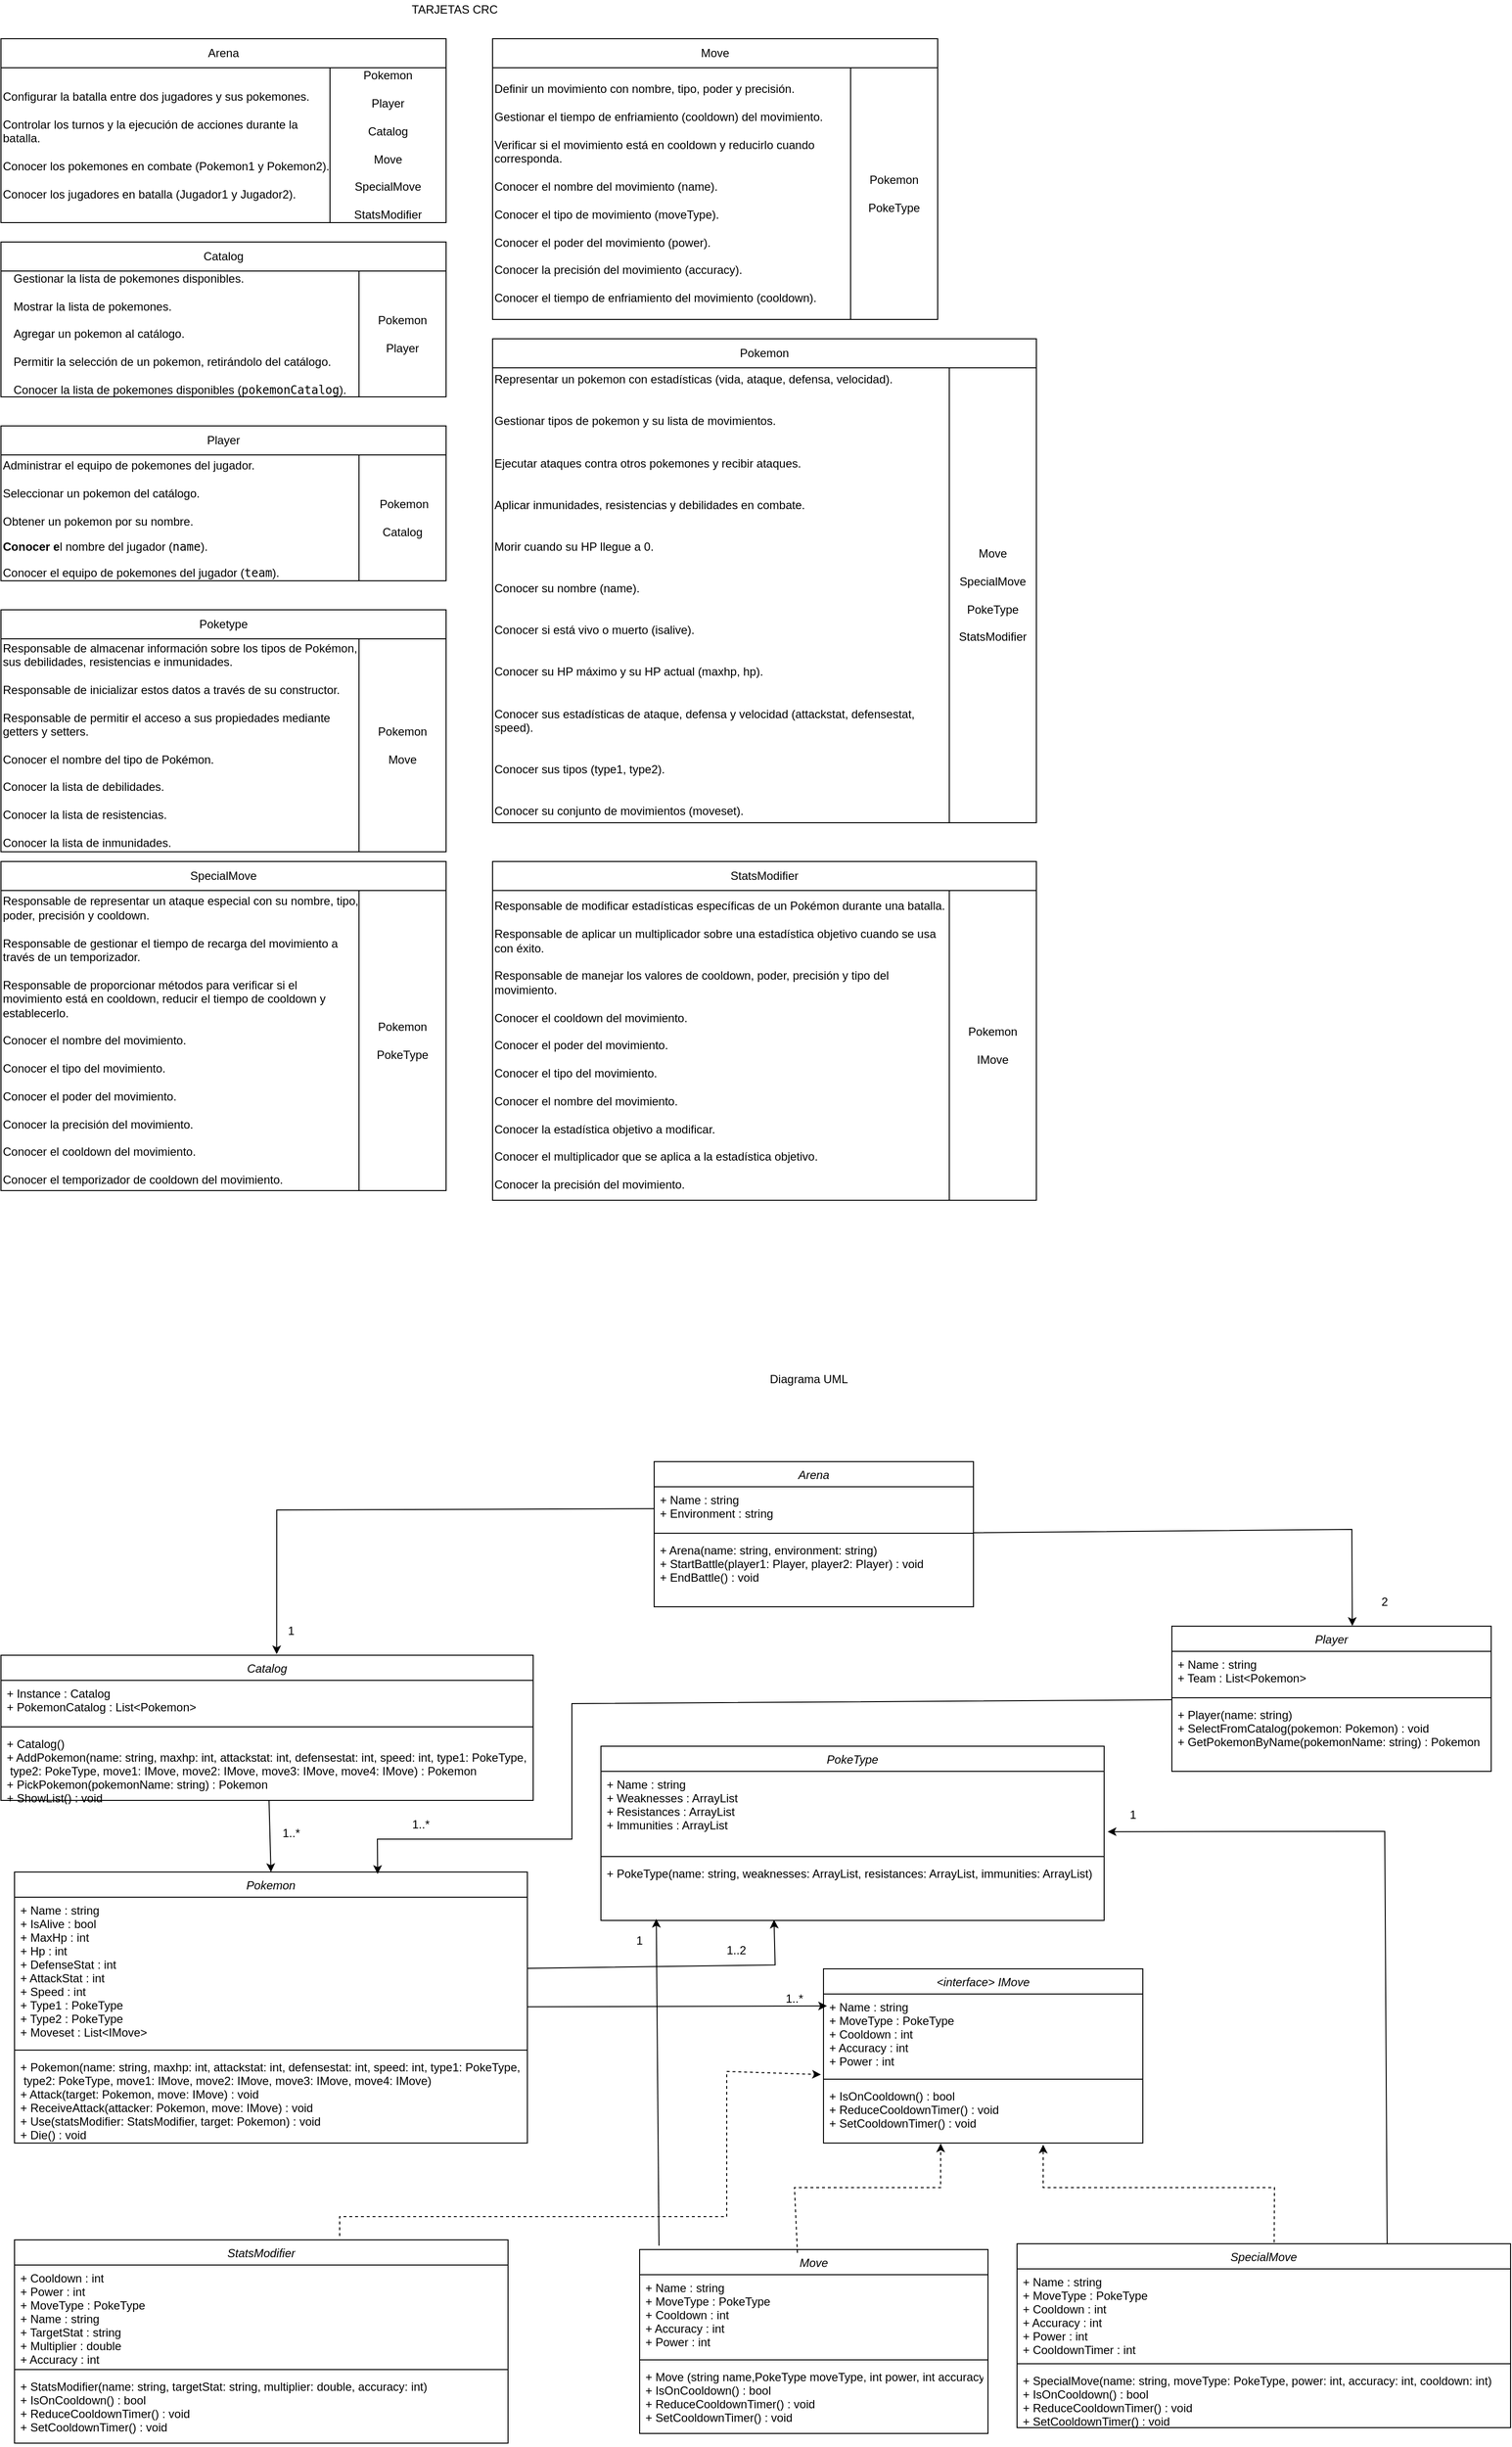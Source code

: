 <mxfile version="24.7.17">
  <diagram id="C5RBs43oDa-KdzZeNtuy" name="Page-1">
    <mxGraphModel dx="2493" dy="1091" grid="1" gridSize="10" guides="1" tooltips="1" connect="1" arrows="1" fold="1" page="1" pageScale="1" pageWidth="827" pageHeight="1169" math="0" shadow="0">
      <root>
        <mxCell id="WIyWlLk6GJQsqaUBKTNV-0" />
        <mxCell id="WIyWlLk6GJQsqaUBKTNV-1" parent="WIyWlLk6GJQsqaUBKTNV-0" />
        <mxCell id="eCKMmIQ80rGUh_lMlUPy-102" value="" style="edgeStyle=none;rounded=0;orthogonalLoop=1;jettySize=auto;html=1;fontFamily=Helvetica;fontSize=12;fontColor=default;entryX=0.5;entryY=0;entryDx=0;entryDy=0;" edge="1" parent="WIyWlLk6GJQsqaUBKTNV-1" source="zkfFHV4jXpPFQw0GAbJ--0" target="eCKMmIQ80rGUh_lMlUPy-67">
          <mxGeometry relative="1" as="geometry" />
        </mxCell>
        <mxCell id="zkfFHV4jXpPFQw0GAbJ--0" value="Catalog" style="swimlane;fontStyle=2;align=center;verticalAlign=top;childLayout=stackLayout;horizontal=1;startSize=26;horizontalStack=0;resizeParent=1;resizeLast=0;collapsible=1;marginBottom=0;rounded=0;shadow=0;strokeWidth=1;" parent="WIyWlLk6GJQsqaUBKTNV-1" vertex="1">
          <mxGeometry x="10" y="1730" width="550" height="150" as="geometry">
            <mxRectangle x="230" y="140" width="160" height="26" as="alternateBounds" />
          </mxGeometry>
        </mxCell>
        <mxCell id="zkfFHV4jXpPFQw0GAbJ--1" value="+ Instance : Catalog&#xa;+ PokemonCatalog : List&lt;Pokemon&gt;" style="text;align=left;verticalAlign=top;spacingLeft=4;spacingRight=4;overflow=hidden;rotatable=0;points=[[0,0.5],[1,0.5]];portConstraint=eastwest;" parent="zkfFHV4jXpPFQw0GAbJ--0" vertex="1">
          <mxGeometry y="26" width="550" height="44" as="geometry" />
        </mxCell>
        <mxCell id="zkfFHV4jXpPFQw0GAbJ--4" value="" style="line;html=1;strokeWidth=1;align=left;verticalAlign=middle;spacingTop=-1;spacingLeft=3;spacingRight=3;rotatable=0;labelPosition=right;points=[];portConstraint=eastwest;" parent="zkfFHV4jXpPFQw0GAbJ--0" vertex="1">
          <mxGeometry y="70" width="550" height="8" as="geometry" />
        </mxCell>
        <mxCell id="zkfFHV4jXpPFQw0GAbJ--5" value="+ Catalog()&#xa;+ AddPokemon(name: string, maxhp: int, attackstat: int, defensestat: int, speed: int, type1: PokeType,&#xa; type2: PokeType, move1: IMove, move2: IMove, move3: IMove, move4: IMove) : Pokemon&#xa;+ PickPokemon(pokemonName: string) : Pokemon&#xa;+ ShowList() : void" style="text;align=left;verticalAlign=top;spacingLeft=4;spacingRight=4;overflow=hidden;rotatable=0;points=[[0,0.5],[1,0.5]];portConstraint=eastwest;" parent="zkfFHV4jXpPFQw0GAbJ--0" vertex="1">
          <mxGeometry y="78" width="550" height="72" as="geometry" />
        </mxCell>
        <mxCell id="eCKMmIQ80rGUh_lMlUPy-0" value="TARJETAS CRC" style="text;strokeColor=none;align=center;fillColor=none;html=1;verticalAlign=middle;whiteSpace=wrap;rounded=0;" vertex="1" parent="WIyWlLk6GJQsqaUBKTNV-1">
          <mxGeometry x="414" y="20" width="130" height="20" as="geometry" />
        </mxCell>
        <mxCell id="eCKMmIQ80rGUh_lMlUPy-37" value="&lt;span style=&quot;&quot;&gt;Configurar la batalla entre dos jugadores y sus pokemones.&lt;/span&gt;&lt;div style=&quot;&quot;&gt;&lt;br&gt;&lt;/div&gt;&lt;div style=&quot;&quot;&gt;Controlar los turnos y la ejecución de acciones durante la batalla.&lt;/div&gt;&lt;div style=&quot;&quot;&gt;&lt;span style=&quot;background-color: initial;&quot;&gt;&lt;br&gt;&lt;/span&gt;&lt;/div&gt;&lt;div style=&quot;&quot;&gt;&lt;span style=&quot;background-color: initial;&quot;&gt;Conocer los pokemones en combate (Pokemon1 y Pokemon2).&lt;/span&gt;&lt;br&gt;&lt;/div&gt;&lt;div style=&quot;&quot;&gt;&lt;span style=&quot;background-color: initial;&quot;&gt;&lt;br&gt;&lt;/span&gt;&lt;/div&gt;&lt;div style=&quot;&quot;&gt;&lt;div&gt;Conocer los jugadores en batalla (Jugador1 y Jugador2).&lt;/div&gt;&lt;/div&gt;" style="rounded=0;whiteSpace=wrap;html=1;align=left;" vertex="1" parent="WIyWlLk6GJQsqaUBKTNV-1">
          <mxGeometry x="10" y="90" width="340" height="160" as="geometry" />
        </mxCell>
        <mxCell id="eCKMmIQ80rGUh_lMlUPy-38" value="Pokemon&lt;div&gt;&lt;br&gt;&lt;/div&gt;&lt;div&gt;Player&lt;br&gt;&lt;/div&gt;&lt;div&gt;&lt;br&gt;&lt;/div&gt;&lt;div&gt;Catalog&lt;br&gt;&lt;/div&gt;&lt;div&gt;&lt;br&gt;&lt;/div&gt;&lt;div&gt;Move&lt;/div&gt;&lt;div&gt;&lt;br&gt;&lt;/div&gt;&lt;div&gt;SpecialMove&lt;/div&gt;&lt;div&gt;&lt;br&gt;&lt;/div&gt;&lt;div&gt;StatsModifier&lt;/div&gt;" style="rounded=0;whiteSpace=wrap;html=1;" vertex="1" parent="WIyWlLk6GJQsqaUBKTNV-1">
          <mxGeometry x="350" y="90" width="120" height="160" as="geometry" />
        </mxCell>
        <mxCell id="eCKMmIQ80rGUh_lMlUPy-39" value="Arena" style="rounded=0;whiteSpace=wrap;html=1;" vertex="1" parent="WIyWlLk6GJQsqaUBKTNV-1">
          <mxGeometry x="10" y="60" width="460" height="30" as="geometry" />
        </mxCell>
        <mxCell id="eCKMmIQ80rGUh_lMlUPy-40" value="&lt;div style=&quot;text-align: left;&quot;&gt;Gestionar la lista de pokemones disponibles.&lt;/div&gt;&lt;div style=&quot;text-align: left;&quot;&gt;&lt;br&gt;&lt;/div&gt;&lt;div style=&quot;text-align: left;&quot;&gt;Mostrar la lista de pokemones.&lt;/div&gt;&lt;div style=&quot;text-align: left;&quot;&gt;&lt;br&gt;&lt;/div&gt;&lt;div style=&quot;text-align: left;&quot;&gt;Agregar un pokemon al catálogo.&lt;/div&gt;&lt;div style=&quot;text-align: left;&quot;&gt;&lt;br&gt;&lt;/div&gt;&lt;div style=&quot;text-align: left;&quot;&gt;Permitir la selección de un pokemon, retirándolo del catálogo.&lt;/div&gt;&lt;div style=&quot;text-align: left;&quot;&gt;&lt;br&gt;&lt;/div&gt;&lt;div style=&quot;text-align: left;&quot;&gt;Conocer la lista de pokemones disponibles (&lt;code&gt;pokemonCatalog&lt;/code&gt;).&lt;br&gt;&lt;/div&gt;" style="rounded=0;whiteSpace=wrap;html=1;" vertex="1" parent="WIyWlLk6GJQsqaUBKTNV-1">
          <mxGeometry x="10" y="300" width="370" height="130" as="geometry" />
        </mxCell>
        <mxCell id="eCKMmIQ80rGUh_lMlUPy-41" value="&lt;div&gt;Pokemon&lt;/div&gt;&lt;div&gt;&lt;br&gt;&lt;/div&gt;&lt;div&gt;Player&lt;/div&gt;" style="rounded=0;whiteSpace=wrap;html=1;" vertex="1" parent="WIyWlLk6GJQsqaUBKTNV-1">
          <mxGeometry x="380" y="300" width="90" height="130" as="geometry" />
        </mxCell>
        <mxCell id="eCKMmIQ80rGUh_lMlUPy-42" value="Catalog" style="rounded=0;whiteSpace=wrap;html=1;" vertex="1" parent="WIyWlLk6GJQsqaUBKTNV-1">
          <mxGeometry x="10" y="270" width="460" height="30" as="geometry" />
        </mxCell>
        <mxCell id="eCKMmIQ80rGUh_lMlUPy-43" value="&lt;div&gt;&lt;div&gt;Definir un movimiento con nombre, tipo, poder y precisión.&lt;/div&gt;&lt;div&gt;&lt;br&gt;&lt;/div&gt;&lt;div&gt;Gestionar el tiempo de enfriamiento (cooldown) del movimiento.&lt;/div&gt;&lt;div&gt;&lt;br&gt;&lt;/div&gt;&lt;div&gt;Verificar si el movimiento está en cooldown y reducirlo cuando corresponda.&lt;/div&gt;&lt;/div&gt;&lt;div&gt;&lt;br&gt;&lt;/div&gt;&lt;div&gt;&lt;div&gt;Conocer el nombre del movimiento (name).&lt;/div&gt;&lt;div&gt;&lt;br&gt;&lt;/div&gt;&lt;div&gt;&lt;span style=&quot;background-color: initial;&quot;&gt;Conocer e&lt;/span&gt;l tipo de movimiento (moveType).&lt;/div&gt;&lt;div&gt;&lt;br&gt;&lt;/div&gt;&lt;div&gt;&lt;span style=&quot;background-color: initial;&quot;&gt;Conocer e&lt;/span&gt;l poder del movimiento (power).&lt;/div&gt;&lt;div&gt;&lt;br&gt;&lt;/div&gt;&lt;div&gt;&lt;span style=&quot;background-color: initial;&quot;&gt;Conocer l&lt;/span&gt;a precisión del movimiento (accuracy).&lt;/div&gt;&lt;div&gt;&lt;br&gt;&lt;/div&gt;&lt;div&gt;&lt;span style=&quot;background-color: initial;&quot;&gt;Conocer e&lt;/span&gt;l tiempo de enfriamiento del movimiento (cooldown).&lt;/div&gt;&lt;/div&gt;" style="rounded=0;whiteSpace=wrap;html=1;align=left;" vertex="1" parent="WIyWlLk6GJQsqaUBKTNV-1">
          <mxGeometry x="518" y="90" width="370" height="260" as="geometry" />
        </mxCell>
        <mxCell id="eCKMmIQ80rGUh_lMlUPy-44" value="&lt;div&gt;&lt;div&gt;Pokemon&lt;/div&gt;&lt;div&gt;&lt;br&gt;&lt;/div&gt;&lt;div&gt;PokeType&lt;/div&gt;&lt;/div&gt;" style="rounded=0;whiteSpace=wrap;html=1;" vertex="1" parent="WIyWlLk6GJQsqaUBKTNV-1">
          <mxGeometry x="888" y="90" width="90" height="260" as="geometry" />
        </mxCell>
        <mxCell id="eCKMmIQ80rGUh_lMlUPy-45" value="Move" style="rounded=0;whiteSpace=wrap;html=1;" vertex="1" parent="WIyWlLk6GJQsqaUBKTNV-1">
          <mxGeometry x="518" y="60" width="460" height="30" as="geometry" />
        </mxCell>
        <mxCell id="eCKMmIQ80rGUh_lMlUPy-46" value="&lt;div style=&quot;&quot;&gt;&lt;div&gt;&lt;span style=&quot;background-color: initial;&quot;&gt;&lt;br&gt;&lt;/span&gt;&lt;/div&gt;&lt;div&gt;&lt;span style=&quot;background-color: initial;&quot;&gt;Administrar el equipo de pokemones del jugador.&lt;/span&gt;&lt;/div&gt;&lt;div&gt;&lt;span style=&quot;background-color: initial;&quot;&gt;&lt;br&gt;&lt;/span&gt;&lt;/div&gt;&lt;div&gt;&lt;span style=&quot;background-color: initial;&quot;&gt;Seleccionar un pokemon del catálogo.&lt;/span&gt;&lt;/div&gt;&lt;div&gt;&lt;span style=&quot;background-color: initial;&quot;&gt;&lt;br&gt;&lt;/span&gt;&lt;/div&gt;&lt;div&gt;&lt;span style=&quot;background-color: initial;&quot;&gt;Obtener un pokemon por su nombre.&lt;/span&gt;&lt;/div&gt;&lt;p&gt;&lt;span style=&quot;background-color: initial;&quot;&gt;&lt;b&gt;Conocer e&lt;/b&gt;l nombre del jugador (&lt;/span&gt;&lt;code style=&quot;background-color: initial;&quot;&gt;name&lt;/code&gt;&lt;span style=&quot;background-color: initial;&quot;&gt;).&lt;/span&gt;&lt;/p&gt;&lt;p&gt;&lt;span style=&quot;background-color: initial;&quot;&gt;Conocer el equipo de pokemones del jugador (&lt;/span&gt;&lt;code style=&quot;background-color: initial;&quot;&gt;team&lt;/code&gt;&lt;span style=&quot;background-color: initial;&quot;&gt;).&lt;/span&gt;&lt;/p&gt;&lt;/div&gt;" style="rounded=0;whiteSpace=wrap;html=1;align=left;" vertex="1" parent="WIyWlLk6GJQsqaUBKTNV-1">
          <mxGeometry x="10" y="490" width="370" height="130" as="geometry" />
        </mxCell>
        <mxCell id="eCKMmIQ80rGUh_lMlUPy-47" value="&lt;div&gt;&amp;nbsp;Pokemon&lt;/div&gt;&lt;div&gt;&lt;br&gt;&lt;/div&gt;&lt;div&gt;Catalog&lt;/div&gt;" style="rounded=0;whiteSpace=wrap;html=1;" vertex="1" parent="WIyWlLk6GJQsqaUBKTNV-1">
          <mxGeometry x="380" y="490" width="90" height="130" as="geometry" />
        </mxCell>
        <mxCell id="eCKMmIQ80rGUh_lMlUPy-48" value="Player" style="rounded=0;whiteSpace=wrap;html=1;" vertex="1" parent="WIyWlLk6GJQsqaUBKTNV-1">
          <mxGeometry x="10" y="460" width="460" height="30" as="geometry" />
        </mxCell>
        <mxCell id="eCKMmIQ80rGUh_lMlUPy-49" value="Representar un pokemon con estadísticas (vida, ataque, defensa, velocidad).&#xa;&#xa;&#xa;Gestionar tipos de pokemon y su lista de movimientos.&#xa;&#xa;&#xa;Ejecutar ataques contra otros pokemones y recibir ataques.&#xa;&#xa;&#xa;Aplicar inmunidades, resistencias y debilidades en combate.&#xa;&#xa;&#xa;Morir cuando su HP llegue a 0.&#xa;&#xa;&#xa;Conocer su nombre (name).&#xa;&#xa;&#xa;Conocer si está vivo o muerto (isalive).&#xa;&#xa;&#xa;Conocer su HP máximo y su HP actual (maxhp, hp).&#xa;&#xa;&#xa;Conocer sus estadísticas de ataque, defensa y velocidad (attackstat, defensestat, speed).&#xa;&#xa;&#xa;Conocer sus tipos (type1, type2).&#xa;&#xa;&#xa;Conocer su conjunto de movimientos (moveset)." style="rounded=0;whiteSpace=wrap;html=1;align=left;" vertex="1" parent="WIyWlLk6GJQsqaUBKTNV-1">
          <mxGeometry x="518" y="400" width="472" height="470" as="geometry" />
        </mxCell>
        <mxCell id="eCKMmIQ80rGUh_lMlUPy-50" value="&lt;div&gt;Move&lt;/div&gt;&lt;div&gt;&lt;br&gt;&lt;/div&gt;&lt;div&gt;SpecialMove&lt;/div&gt;&lt;div&gt;&lt;br&gt;&lt;/div&gt;&lt;div&gt;PokeType&lt;/div&gt;&lt;div&gt;&lt;br&gt;&lt;/div&gt;&lt;div&gt;StatsModifier&lt;/div&gt;" style="rounded=0;whiteSpace=wrap;html=1;" vertex="1" parent="WIyWlLk6GJQsqaUBKTNV-1">
          <mxGeometry x="990" y="400" width="90" height="470" as="geometry" />
        </mxCell>
        <mxCell id="eCKMmIQ80rGUh_lMlUPy-51" value="Pokemon" style="rounded=0;whiteSpace=wrap;html=1;" vertex="1" parent="WIyWlLk6GJQsqaUBKTNV-1">
          <mxGeometry x="518" y="370" width="562" height="30" as="geometry" />
        </mxCell>
        <mxCell id="eCKMmIQ80rGUh_lMlUPy-52" value="&lt;div style=&quot;&quot;&gt;&lt;div&gt;Responsable de almacenar información sobre los tipos de Pokémon, sus debilidades, resistencias e inmunidades.&lt;/div&gt;&lt;div&gt;&lt;br&gt;&lt;/div&gt;&lt;div&gt;Responsable de inicializar estos datos a través de su constructor.&lt;/div&gt;&lt;div&gt;&lt;br&gt;&lt;/div&gt;&lt;div&gt;Responsable de permitir el acceso a sus propiedades mediante getters y setters.&lt;/div&gt;&lt;div&gt;&lt;br&gt;&lt;/div&gt;&lt;div&gt;Conocer el nombre del tipo de Pokémon.&lt;/div&gt;&lt;div&gt;&lt;br&gt;&lt;/div&gt;&lt;div&gt;Conocer la lista de debilidades.&lt;/div&gt;&lt;div&gt;&lt;br&gt;&lt;/div&gt;&lt;div&gt;Conocer la lista de resistencias.&lt;/div&gt;&lt;div&gt;&lt;br&gt;&lt;/div&gt;&lt;div&gt;Conocer la lista de inmunidades.&lt;/div&gt;&lt;/div&gt;" style="rounded=0;whiteSpace=wrap;html=1;align=left;" vertex="1" parent="WIyWlLk6GJQsqaUBKTNV-1">
          <mxGeometry x="10" y="680" width="370" height="220" as="geometry" />
        </mxCell>
        <mxCell id="eCKMmIQ80rGUh_lMlUPy-53" value="&lt;div&gt;Pokemon&lt;/div&gt;&lt;div&gt;&lt;br&gt;&lt;/div&gt;&lt;div&gt;Move&lt;/div&gt;" style="rounded=0;whiteSpace=wrap;html=1;" vertex="1" parent="WIyWlLk6GJQsqaUBKTNV-1">
          <mxGeometry x="380" y="680" width="90" height="220" as="geometry" />
        </mxCell>
        <mxCell id="eCKMmIQ80rGUh_lMlUPy-54" value="Poketype" style="rounded=0;whiteSpace=wrap;html=1;" vertex="1" parent="WIyWlLk6GJQsqaUBKTNV-1">
          <mxGeometry x="10" y="650" width="460" height="30" as="geometry" />
        </mxCell>
        <mxCell id="eCKMmIQ80rGUh_lMlUPy-55" value="&lt;div style=&quot;&quot;&gt;&lt;div&gt;Responsable de representar un ataque especial con su nombre, tipo, poder, precisión y cooldown.&lt;/div&gt;&lt;div&gt;&lt;br&gt;&lt;/div&gt;&lt;div&gt;Responsable de gestionar el tiempo de recarga del movimiento a través de un temporizador.&lt;/div&gt;&lt;div&gt;&lt;br&gt;&lt;/div&gt;&lt;div&gt;Responsable de proporcionar métodos para verificar si el movimiento está en cooldown, reducir el tiempo de cooldown y establecerlo.&lt;/div&gt;&lt;div&gt;&lt;br&gt;&lt;/div&gt;&lt;div&gt;Conocer el nombre del movimiento.&lt;/div&gt;&lt;div&gt;&lt;br&gt;&lt;/div&gt;&lt;div&gt;Conocer el tipo del movimiento.&lt;/div&gt;&lt;div&gt;&lt;br&gt;&lt;/div&gt;&lt;div&gt;Conocer el poder del movimiento.&lt;/div&gt;&lt;div&gt;&lt;br&gt;&lt;/div&gt;&lt;div&gt;Conocer la precisión del movimiento.&lt;/div&gt;&lt;div&gt;&lt;br&gt;&lt;/div&gt;&lt;div&gt;Conocer el cooldown del movimiento.&lt;/div&gt;&lt;div&gt;&lt;br&gt;&lt;/div&gt;&lt;div&gt;Conocer el temporizador de cooldown del movimiento.&lt;/div&gt;&lt;/div&gt;" style="rounded=0;whiteSpace=wrap;html=1;align=left;" vertex="1" parent="WIyWlLk6GJQsqaUBKTNV-1">
          <mxGeometry x="10" y="940" width="370" height="310" as="geometry" />
        </mxCell>
        <mxCell id="eCKMmIQ80rGUh_lMlUPy-56" value="&lt;div&gt;&lt;div&gt;Pokemon&lt;/div&gt;&lt;div&gt;&lt;br&gt;&lt;/div&gt;&lt;div&gt;PokeType&lt;/div&gt;&lt;/div&gt;" style="rounded=0;whiteSpace=wrap;html=1;" vertex="1" parent="WIyWlLk6GJQsqaUBKTNV-1">
          <mxGeometry x="380" y="940" width="90" height="310" as="geometry" />
        </mxCell>
        <mxCell id="eCKMmIQ80rGUh_lMlUPy-57" value="SpecialMove" style="rounded=0;whiteSpace=wrap;html=1;" vertex="1" parent="WIyWlLk6GJQsqaUBKTNV-1">
          <mxGeometry x="10" y="910" width="460" height="30" as="geometry" />
        </mxCell>
        <mxCell id="eCKMmIQ80rGUh_lMlUPy-58" value="&lt;div style=&quot;&quot;&gt;&lt;div&gt;Responsable de modificar estadísticas específicas de un Pokémon durante una batalla.&lt;/div&gt;&lt;div&gt;&lt;br&gt;&lt;/div&gt;&lt;div&gt;Responsable de aplicar un multiplicador sobre una estadística objetivo cuando se usa con éxito.&lt;/div&gt;&lt;div&gt;&lt;br&gt;&lt;/div&gt;&lt;div&gt;Responsable de manejar los valores de cooldown, poder, precisión y tipo del movimiento.&lt;/div&gt;&lt;div&gt;&lt;br&gt;&lt;/div&gt;&lt;div&gt;Conocer el cooldown del movimiento.&lt;/div&gt;&lt;div&gt;&lt;br&gt;&lt;/div&gt;&lt;div&gt;Conocer el poder del movimiento.&lt;/div&gt;&lt;div&gt;&lt;br&gt;&lt;/div&gt;&lt;div&gt;Conocer el tipo del movimiento.&lt;/div&gt;&lt;div&gt;&lt;br&gt;&lt;/div&gt;&lt;div&gt;Conocer el nombre del movimiento.&lt;/div&gt;&lt;div&gt;&lt;br&gt;&lt;/div&gt;&lt;div&gt;Conocer la estadística objetivo a modificar.&lt;/div&gt;&lt;div&gt;&lt;br&gt;&lt;/div&gt;&lt;div&gt;Conocer el multiplicador que se aplica a la estadística objetivo.&lt;/div&gt;&lt;div&gt;&lt;br&gt;&lt;/div&gt;&lt;div&gt;Conocer la precisión del movimiento.&lt;/div&gt;&lt;/div&gt;" style="rounded=0;whiteSpace=wrap;html=1;align=left;" vertex="1" parent="WIyWlLk6GJQsqaUBKTNV-1">
          <mxGeometry x="518" y="940" width="472" height="320" as="geometry" />
        </mxCell>
        <mxCell id="eCKMmIQ80rGUh_lMlUPy-59" value="&lt;div&gt;&lt;div&gt;Pokemon&lt;/div&gt;&lt;div&gt;&lt;br&gt;&lt;/div&gt;&lt;div&gt;IMove&lt;/div&gt;&lt;/div&gt;" style="rounded=0;whiteSpace=wrap;html=1;" vertex="1" parent="WIyWlLk6GJQsqaUBKTNV-1">
          <mxGeometry x="990" y="940" width="90" height="320" as="geometry" />
        </mxCell>
        <mxCell id="eCKMmIQ80rGUh_lMlUPy-60" value="StatsModifier" style="rounded=0;whiteSpace=wrap;html=1;" vertex="1" parent="WIyWlLk6GJQsqaUBKTNV-1">
          <mxGeometry x="518" y="910" width="562" height="30" as="geometry" />
        </mxCell>
        <mxCell id="eCKMmIQ80rGUh_lMlUPy-62" value="Diagrama UML" style="text;strokeColor=none;align=center;fillColor=none;html=1;verticalAlign=middle;whiteSpace=wrap;rounded=0;fontFamily=Helvetica;fontSize=12;fontColor=default;" vertex="1" parent="WIyWlLk6GJQsqaUBKTNV-1">
          <mxGeometry x="750" y="1430" width="190" height="30" as="geometry" />
        </mxCell>
        <mxCell id="eCKMmIQ80rGUh_lMlUPy-63" value="Player" style="swimlane;fontStyle=2;align=center;verticalAlign=top;childLayout=stackLayout;horizontal=1;startSize=26;horizontalStack=0;resizeParent=1;resizeLast=0;collapsible=1;marginBottom=0;rounded=0;shadow=0;strokeWidth=1;" vertex="1" parent="WIyWlLk6GJQsqaUBKTNV-1">
          <mxGeometry x="1220" y="1700" width="330" height="150" as="geometry">
            <mxRectangle x="230" y="140" width="160" height="26" as="alternateBounds" />
          </mxGeometry>
        </mxCell>
        <mxCell id="eCKMmIQ80rGUh_lMlUPy-64" value="+ Name : string&#xa;+ Team : List&lt;Pokemon&gt;" style="text;align=left;verticalAlign=top;spacingLeft=4;spacingRight=4;overflow=hidden;rotatable=0;points=[[0,0.5],[1,0.5]];portConstraint=eastwest;" vertex="1" parent="eCKMmIQ80rGUh_lMlUPy-63">
          <mxGeometry y="26" width="330" height="44" as="geometry" />
        </mxCell>
        <mxCell id="eCKMmIQ80rGUh_lMlUPy-65" value="" style="line;html=1;strokeWidth=1;align=left;verticalAlign=middle;spacingTop=-1;spacingLeft=3;spacingRight=3;rotatable=0;labelPosition=right;points=[];portConstraint=eastwest;" vertex="1" parent="eCKMmIQ80rGUh_lMlUPy-63">
          <mxGeometry y="70" width="330" height="8" as="geometry" />
        </mxCell>
        <mxCell id="eCKMmIQ80rGUh_lMlUPy-66" value="+ Player(name: string)&#xa;+ SelectFromCatalog(pokemon: Pokemon) : void&#xa;+ GetPokemonByName(pokemonName: string) : Pokemon" style="text;align=left;verticalAlign=top;spacingLeft=4;spacingRight=4;overflow=hidden;rotatable=0;points=[[0,0.5],[1,0.5]];portConstraint=eastwest;" vertex="1" parent="eCKMmIQ80rGUh_lMlUPy-63">
          <mxGeometry y="78" width="330" height="72" as="geometry" />
        </mxCell>
        <mxCell id="eCKMmIQ80rGUh_lMlUPy-67" value="Pokemon" style="swimlane;fontStyle=2;align=center;verticalAlign=top;childLayout=stackLayout;horizontal=1;startSize=26;horizontalStack=0;resizeParent=1;resizeLast=0;collapsible=1;marginBottom=0;rounded=0;shadow=0;strokeWidth=1;" vertex="1" parent="WIyWlLk6GJQsqaUBKTNV-1">
          <mxGeometry x="24" y="1954" width="530" height="280" as="geometry">
            <mxRectangle x="230" y="140" width="160" height="26" as="alternateBounds" />
          </mxGeometry>
        </mxCell>
        <mxCell id="eCKMmIQ80rGUh_lMlUPy-68" value="+ Name : string&#xa;+ IsAlive : bool&#xa;+ MaxHp : int&#xa;+ Hp : int&#xa;+ DefenseStat : int&#xa;+ AttackStat : int&#xa;+ Speed : int&#xa;+ Type1 : PokeType&#xa;+ Type2 : PokeType&#xa;+ Moveset : List&lt;IMove&gt;" style="text;align=left;verticalAlign=top;spacingLeft=4;spacingRight=4;overflow=hidden;rotatable=0;points=[[0,0.5],[1,0.5]];portConstraint=eastwest;" vertex="1" parent="eCKMmIQ80rGUh_lMlUPy-67">
          <mxGeometry y="26" width="530" height="154" as="geometry" />
        </mxCell>
        <mxCell id="eCKMmIQ80rGUh_lMlUPy-69" value="" style="line;html=1;strokeWidth=1;align=left;verticalAlign=middle;spacingTop=-1;spacingLeft=3;spacingRight=3;rotatable=0;labelPosition=right;points=[];portConstraint=eastwest;" vertex="1" parent="eCKMmIQ80rGUh_lMlUPy-67">
          <mxGeometry y="180" width="530" height="8" as="geometry" />
        </mxCell>
        <mxCell id="eCKMmIQ80rGUh_lMlUPy-70" value="+ Pokemon(name: string, maxhp: int, attackstat: int, defensestat: int, speed: int, type1: PokeType,&#xa; type2: PokeType, move1: IMove, move2: IMove, move3: IMove, move4: IMove)&#xa;+ Attack(target: Pokemon, move: IMove) : void&#xa;+ ReceiveAttack(attacker: Pokemon, move: IMove) : void&#xa;+ Use(statsModifier: StatsModifier, target: Pokemon) : void&#xa;+ Die() : void" style="text;align=left;verticalAlign=top;spacingLeft=4;spacingRight=4;overflow=hidden;rotatable=0;points=[[0,0.5],[1,0.5]];portConstraint=eastwest;" vertex="1" parent="eCKMmIQ80rGUh_lMlUPy-67">
          <mxGeometry y="188" width="530" height="92" as="geometry" />
        </mxCell>
        <mxCell id="eCKMmIQ80rGUh_lMlUPy-71" value="Move" style="swimlane;fontStyle=2;align=center;verticalAlign=top;childLayout=stackLayout;horizontal=1;startSize=26;horizontalStack=0;resizeParent=1;resizeLast=0;collapsible=1;marginBottom=0;rounded=0;shadow=0;strokeWidth=1;" vertex="1" parent="WIyWlLk6GJQsqaUBKTNV-1">
          <mxGeometry x="670" y="2344" width="360" height="190" as="geometry">
            <mxRectangle x="230" y="140" width="160" height="26" as="alternateBounds" />
          </mxGeometry>
        </mxCell>
        <mxCell id="eCKMmIQ80rGUh_lMlUPy-72" value="+ Name : string&#xa;+ MoveType : PokeType&#xa;+ Cooldown : int&#xa;+ Accuracy : int&#xa;+ Power : int" style="text;align=left;verticalAlign=top;spacingLeft=4;spacingRight=4;overflow=hidden;rotatable=0;points=[[0,0.5],[1,0.5]];portConstraint=eastwest;" vertex="1" parent="eCKMmIQ80rGUh_lMlUPy-71">
          <mxGeometry y="26" width="360" height="84" as="geometry" />
        </mxCell>
        <mxCell id="eCKMmIQ80rGUh_lMlUPy-73" value="" style="line;html=1;strokeWidth=1;align=left;verticalAlign=middle;spacingTop=-1;spacingLeft=3;spacingRight=3;rotatable=0;labelPosition=right;points=[];portConstraint=eastwest;" vertex="1" parent="eCKMmIQ80rGUh_lMlUPy-71">
          <mxGeometry y="110" width="360" height="8" as="geometry" />
        </mxCell>
        <mxCell id="eCKMmIQ80rGUh_lMlUPy-74" value="+ Move (string name,PokeType moveType, int power, int accuracy)&#xa;+ IsOnCooldown() : bool&#xa;+ ReduceCooldownTimer() : void&#xa;+ SetCooldownTimer() : void" style="text;align=left;verticalAlign=top;spacingLeft=4;spacingRight=4;overflow=hidden;rotatable=0;points=[[0,0.5],[1,0.5]];portConstraint=eastwest;" vertex="1" parent="eCKMmIQ80rGUh_lMlUPy-71">
          <mxGeometry y="118" width="360" height="72" as="geometry" />
        </mxCell>
        <mxCell id="eCKMmIQ80rGUh_lMlUPy-75" value="SpecialMove" style="swimlane;fontStyle=2;align=center;verticalAlign=top;childLayout=stackLayout;horizontal=1;startSize=26;horizontalStack=0;resizeParent=1;resizeLast=0;collapsible=1;marginBottom=0;rounded=0;shadow=0;strokeWidth=1;" vertex="1" parent="WIyWlLk6GJQsqaUBKTNV-1">
          <mxGeometry x="1060" y="2338" width="510" height="190" as="geometry">
            <mxRectangle x="230" y="140" width="160" height="26" as="alternateBounds" />
          </mxGeometry>
        </mxCell>
        <mxCell id="eCKMmIQ80rGUh_lMlUPy-76" value="+ Name : string&#xa;+ MoveType : PokeType&#xa;+ Cooldown : int&#xa;+ Accuracy : int&#xa;+ Power : int&#xa;+ CooldownTimer : int&#xa;" style="text;align=left;verticalAlign=top;spacingLeft=4;spacingRight=4;overflow=hidden;rotatable=0;points=[[0,0.5],[1,0.5]];portConstraint=eastwest;" vertex="1" parent="eCKMmIQ80rGUh_lMlUPy-75">
          <mxGeometry y="26" width="510" height="94" as="geometry" />
        </mxCell>
        <mxCell id="eCKMmIQ80rGUh_lMlUPy-77" value="" style="line;html=1;strokeWidth=1;align=left;verticalAlign=middle;spacingTop=-1;spacingLeft=3;spacingRight=3;rotatable=0;labelPosition=right;points=[];portConstraint=eastwest;" vertex="1" parent="eCKMmIQ80rGUh_lMlUPy-75">
          <mxGeometry y="120" width="510" height="8" as="geometry" />
        </mxCell>
        <mxCell id="eCKMmIQ80rGUh_lMlUPy-78" value="+ SpecialMove(name: string, moveType: PokeType, power: int, accuracy: int, cooldown: int)&#xa;+ IsOnCooldown() : bool&#xa;+ ReduceCooldownTimer() : void&#xa;+ SetCooldownTimer() : void" style="text;align=left;verticalAlign=top;spacingLeft=4;spacingRight=4;overflow=hidden;rotatable=0;points=[[0,0.5],[1,0.5]];portConstraint=eastwest;" vertex="1" parent="eCKMmIQ80rGUh_lMlUPy-75">
          <mxGeometry y="128" width="510" height="62" as="geometry" />
        </mxCell>
        <mxCell id="eCKMmIQ80rGUh_lMlUPy-79" value="&lt;interface&gt; IMove" style="swimlane;fontStyle=2;align=center;verticalAlign=top;childLayout=stackLayout;horizontal=1;startSize=26;horizontalStack=0;resizeParent=1;resizeLast=0;collapsible=1;marginBottom=0;rounded=0;shadow=0;strokeWidth=1;" vertex="1" parent="WIyWlLk6GJQsqaUBKTNV-1">
          <mxGeometry x="860" y="2054" width="330" height="180" as="geometry">
            <mxRectangle x="230" y="140" width="160" height="26" as="alternateBounds" />
          </mxGeometry>
        </mxCell>
        <mxCell id="eCKMmIQ80rGUh_lMlUPy-80" value="+ Name : string&#xa;+ MoveType : PokeType&#xa;+ Cooldown : int&#xa;+ Accuracy : int&#xa;+ Power : int" style="text;align=left;verticalAlign=top;spacingLeft=4;spacingRight=4;overflow=hidden;rotatable=0;points=[[0,0.5],[1,0.5]];portConstraint=eastwest;" vertex="1" parent="eCKMmIQ80rGUh_lMlUPy-79">
          <mxGeometry y="26" width="330" height="84" as="geometry" />
        </mxCell>
        <mxCell id="eCKMmIQ80rGUh_lMlUPy-81" value="" style="line;html=1;strokeWidth=1;align=left;verticalAlign=middle;spacingTop=-1;spacingLeft=3;spacingRight=3;rotatable=0;labelPosition=right;points=[];portConstraint=eastwest;" vertex="1" parent="eCKMmIQ80rGUh_lMlUPy-79">
          <mxGeometry y="110" width="330" height="8" as="geometry" />
        </mxCell>
        <mxCell id="eCKMmIQ80rGUh_lMlUPy-82" value="+ IsOnCooldown() : bool&#xa;+ ReduceCooldownTimer() : void&#xa;+ SetCooldownTimer() : void" style="text;align=left;verticalAlign=top;spacingLeft=4;spacingRight=4;overflow=hidden;rotatable=0;points=[[0,0.5],[1,0.5]];portConstraint=eastwest;" vertex="1" parent="eCKMmIQ80rGUh_lMlUPy-79">
          <mxGeometry y="118" width="330" height="62" as="geometry" />
        </mxCell>
        <mxCell id="eCKMmIQ80rGUh_lMlUPy-83" value="StatsModifier" style="swimlane;fontStyle=2;align=center;verticalAlign=top;childLayout=stackLayout;horizontal=1;startSize=26;horizontalStack=0;resizeParent=1;resizeLast=0;collapsible=1;marginBottom=0;rounded=0;shadow=0;strokeWidth=1;" vertex="1" parent="WIyWlLk6GJQsqaUBKTNV-1">
          <mxGeometry x="24" y="2334" width="510" height="210" as="geometry">
            <mxRectangle x="230" y="140" width="160" height="26" as="alternateBounds" />
          </mxGeometry>
        </mxCell>
        <mxCell id="eCKMmIQ80rGUh_lMlUPy-84" value="+ Cooldown : int&#xa;+ Power : int&#xa;+ MoveType : PokeType&#xa;+ Name : string&#xa;+ TargetStat : string&#xa;+ Multiplier : double&#xa;+ Accuracy : int" style="text;align=left;verticalAlign=top;spacingLeft=4;spacingRight=4;overflow=hidden;rotatable=0;points=[[0,0.5],[1,0.5]];portConstraint=eastwest;" vertex="1" parent="eCKMmIQ80rGUh_lMlUPy-83">
          <mxGeometry y="26" width="510" height="104" as="geometry" />
        </mxCell>
        <mxCell id="eCKMmIQ80rGUh_lMlUPy-85" value="" style="line;html=1;strokeWidth=1;align=left;verticalAlign=middle;spacingTop=-1;spacingLeft=3;spacingRight=3;rotatable=0;labelPosition=right;points=[];portConstraint=eastwest;" vertex="1" parent="eCKMmIQ80rGUh_lMlUPy-83">
          <mxGeometry y="130" width="510" height="8" as="geometry" />
        </mxCell>
        <mxCell id="eCKMmIQ80rGUh_lMlUPy-86" value="+ StatsModifier(name: string, targetStat: string, multiplier: double, accuracy: int)&#xa;+ IsOnCooldown() : bool&#xa;+ ReduceCooldownTimer() : void&#xa;+ SetCooldownTimer() : void" style="text;align=left;verticalAlign=top;spacingLeft=4;spacingRight=4;overflow=hidden;rotatable=0;points=[[0,0.5],[1,0.5]];portConstraint=eastwest;" vertex="1" parent="eCKMmIQ80rGUh_lMlUPy-83">
          <mxGeometry y="138" width="510" height="72" as="geometry" />
        </mxCell>
        <mxCell id="eCKMmIQ80rGUh_lMlUPy-87" value="PokeType" style="swimlane;fontStyle=2;align=center;verticalAlign=top;childLayout=stackLayout;horizontal=1;startSize=26;horizontalStack=0;resizeParent=1;resizeLast=0;collapsible=1;marginBottom=0;rounded=0;shadow=0;strokeWidth=1;" vertex="1" parent="WIyWlLk6GJQsqaUBKTNV-1">
          <mxGeometry x="630" y="1824" width="520" height="180" as="geometry">
            <mxRectangle x="230" y="140" width="160" height="26" as="alternateBounds" />
          </mxGeometry>
        </mxCell>
        <mxCell id="eCKMmIQ80rGUh_lMlUPy-88" value="+ Name : string&#xa;+ Weaknesses : ArrayList&#xa;+ Resistances : ArrayList&#xa;+ Immunities : ArrayList" style="text;align=left;verticalAlign=top;spacingLeft=4;spacingRight=4;overflow=hidden;rotatable=0;points=[[0,0.5],[1,0.5]];portConstraint=eastwest;" vertex="1" parent="eCKMmIQ80rGUh_lMlUPy-87">
          <mxGeometry y="26" width="520" height="84" as="geometry" />
        </mxCell>
        <mxCell id="eCKMmIQ80rGUh_lMlUPy-89" value="" style="line;html=1;strokeWidth=1;align=left;verticalAlign=middle;spacingTop=-1;spacingLeft=3;spacingRight=3;rotatable=0;labelPosition=right;points=[];portConstraint=eastwest;" vertex="1" parent="eCKMmIQ80rGUh_lMlUPy-87">
          <mxGeometry y="110" width="520" height="8" as="geometry" />
        </mxCell>
        <mxCell id="eCKMmIQ80rGUh_lMlUPy-90" value="+ PokeType(name: string, weaknesses: ArrayList, resistances: ArrayList, immunities: ArrayList)" style="text;align=left;verticalAlign=top;spacingLeft=4;spacingRight=4;overflow=hidden;rotatable=0;points=[[0,0.5],[1,0.5]];portConstraint=eastwest;" vertex="1" parent="eCKMmIQ80rGUh_lMlUPy-87">
          <mxGeometry y="118" width="520" height="62" as="geometry" />
        </mxCell>
        <mxCell id="eCKMmIQ80rGUh_lMlUPy-91" value="Arena" style="swimlane;fontStyle=2;align=center;verticalAlign=top;childLayout=stackLayout;horizontal=1;startSize=26;horizontalStack=0;resizeParent=1;resizeLast=0;collapsible=1;marginBottom=0;rounded=0;shadow=0;strokeWidth=1;" vertex="1" parent="WIyWlLk6GJQsqaUBKTNV-1">
          <mxGeometry x="685" y="1530" width="330" height="150" as="geometry">
            <mxRectangle x="230" y="140" width="160" height="26" as="alternateBounds" />
          </mxGeometry>
        </mxCell>
        <mxCell id="eCKMmIQ80rGUh_lMlUPy-92" value="+ Name : string&#xa;+ Environment : string" style="text;align=left;verticalAlign=top;spacingLeft=4;spacingRight=4;overflow=hidden;rotatable=0;points=[[0,0.5],[1,0.5]];portConstraint=eastwest;" vertex="1" parent="eCKMmIQ80rGUh_lMlUPy-91">
          <mxGeometry y="26" width="330" height="44" as="geometry" />
        </mxCell>
        <mxCell id="eCKMmIQ80rGUh_lMlUPy-93" value="" style="line;html=1;strokeWidth=1;align=left;verticalAlign=middle;spacingTop=-1;spacingLeft=3;spacingRight=3;rotatable=0;labelPosition=right;points=[];portConstraint=eastwest;" vertex="1" parent="eCKMmIQ80rGUh_lMlUPy-91">
          <mxGeometry y="70" width="330" height="8" as="geometry" />
        </mxCell>
        <mxCell id="eCKMmIQ80rGUh_lMlUPy-94" value="+ Arena(name: string, environment: string)&#xa;+ StartBattle(player1: Player, player2: Player) : void&#xa;+ EndBattle() : void" style="text;align=left;verticalAlign=top;spacingLeft=4;spacingRight=4;overflow=hidden;rotatable=0;points=[[0,0.5],[1,0.5]];portConstraint=eastwest;" vertex="1" parent="eCKMmIQ80rGUh_lMlUPy-91">
          <mxGeometry y="78" width="330" height="72" as="geometry" />
        </mxCell>
        <mxCell id="eCKMmIQ80rGUh_lMlUPy-99" value="" style="html=1;labelBackgroundColor=#ffffff;startArrow=none;startFill=0;startSize=6;endArrow=classic;endFill=1;endSize=6;jettySize=auto;orthogonalLoop=1;strokeWidth=1;dashed=1;fontSize=14;rounded=0;entryX=0.367;entryY=1.008;entryDx=0;entryDy=0;entryPerimeter=0;exitX=0.453;exitY=0.018;exitDx=0;exitDy=0;exitPerimeter=0;" edge="1" parent="WIyWlLk6GJQsqaUBKTNV-1" source="eCKMmIQ80rGUh_lMlUPy-71" target="eCKMmIQ80rGUh_lMlUPy-82">
          <mxGeometry width="60" height="60" relative="1" as="geometry">
            <mxPoint x="870" y="2284" as="sourcePoint" />
            <mxPoint x="930" y="2224" as="targetPoint" />
            <Array as="points">
              <mxPoint x="830" y="2280" />
              <mxPoint x="981" y="2280" />
            </Array>
          </mxGeometry>
        </mxCell>
        <mxCell id="eCKMmIQ80rGUh_lMlUPy-101" value="" style="html=1;labelBackgroundColor=#ffffff;startArrow=none;startFill=0;startSize=6;endArrow=classic;endFill=1;endSize=6;jettySize=auto;orthogonalLoop=1;strokeWidth=1;dashed=1;fontSize=14;rounded=0;exitX=0.521;exitY=-0.007;exitDx=0;exitDy=0;exitPerimeter=0;entryX=0.688;entryY=1.027;entryDx=0;entryDy=0;entryPerimeter=0;" edge="1" parent="WIyWlLk6GJQsqaUBKTNV-1" source="eCKMmIQ80rGUh_lMlUPy-75" target="eCKMmIQ80rGUh_lMlUPy-82">
          <mxGeometry width="60" height="60" relative="1" as="geometry">
            <mxPoint x="1320" y="2200" as="sourcePoint" />
            <mxPoint x="1380" y="2140" as="targetPoint" />
            <Array as="points">
              <mxPoint x="1326" y="2280" />
              <mxPoint x="1087" y="2280" />
            </Array>
          </mxGeometry>
        </mxCell>
        <mxCell id="eCKMmIQ80rGUh_lMlUPy-103" value="1..*" style="text;strokeColor=none;align=center;fillColor=none;html=1;verticalAlign=middle;whiteSpace=wrap;rounded=0;fontFamily=Helvetica;fontSize=12;fontColor=default;" vertex="1" parent="WIyWlLk6GJQsqaUBKTNV-1">
          <mxGeometry x="280" y="1899" width="60" height="30" as="geometry" />
        </mxCell>
        <mxCell id="eCKMmIQ80rGUh_lMlUPy-104" style="edgeStyle=none;rounded=0;orthogonalLoop=1;jettySize=auto;html=1;entryX=0.708;entryY=0.007;entryDx=0;entryDy=0;entryPerimeter=0;fontFamily=Helvetica;fontSize=12;fontColor=default;" edge="1" parent="WIyWlLk6GJQsqaUBKTNV-1" source="eCKMmIQ80rGUh_lMlUPy-63" target="eCKMmIQ80rGUh_lMlUPy-67">
          <mxGeometry relative="1" as="geometry">
            <Array as="points">
              <mxPoint x="600" y="1780" />
              <mxPoint x="600" y="1920" />
              <mxPoint x="399" y="1920" />
            </Array>
          </mxGeometry>
        </mxCell>
        <mxCell id="eCKMmIQ80rGUh_lMlUPy-105" value="1..*" style="text;strokeColor=none;align=center;fillColor=none;html=1;verticalAlign=middle;whiteSpace=wrap;rounded=0;fontFamily=Helvetica;fontSize=12;fontColor=default;" vertex="1" parent="WIyWlLk6GJQsqaUBKTNV-1">
          <mxGeometry x="414" y="1890" width="60" height="30" as="geometry" />
        </mxCell>
        <mxCell id="eCKMmIQ80rGUh_lMlUPy-107" value="1" style="text;strokeColor=none;align=center;fillColor=none;html=1;verticalAlign=middle;whiteSpace=wrap;rounded=0;fontFamily=Helvetica;fontSize=12;fontColor=default;" vertex="1" parent="WIyWlLk6GJQsqaUBKTNV-1">
          <mxGeometry x="280" y="1690" width="60" height="30" as="geometry" />
        </mxCell>
        <mxCell id="eCKMmIQ80rGUh_lMlUPy-109" style="edgeStyle=none;rounded=0;orthogonalLoop=1;jettySize=auto;html=1;entryX=0.344;entryY=0.988;entryDx=0;entryDy=0;entryPerimeter=0;fontFamily=Helvetica;fontSize=12;fontColor=default;" edge="1" parent="WIyWlLk6GJQsqaUBKTNV-1" source="eCKMmIQ80rGUh_lMlUPy-68" target="eCKMmIQ80rGUh_lMlUPy-90">
          <mxGeometry relative="1" as="geometry">
            <Array as="points">
              <mxPoint x="810" y="2050" />
            </Array>
          </mxGeometry>
        </mxCell>
        <mxCell id="eCKMmIQ80rGUh_lMlUPy-110" value="1..2" style="text;strokeColor=none;align=center;fillColor=none;html=1;verticalAlign=middle;whiteSpace=wrap;rounded=0;fontFamily=Helvetica;fontSize=12;fontColor=default;" vertex="1" parent="WIyWlLk6GJQsqaUBKTNV-1">
          <mxGeometry x="740" y="2020" width="60" height="30" as="geometry" />
        </mxCell>
        <mxCell id="eCKMmIQ80rGUh_lMlUPy-111" style="edgeStyle=none;rounded=0;orthogonalLoop=1;jettySize=auto;html=1;entryX=0.011;entryY=0.147;entryDx=0;entryDy=0;entryPerimeter=0;fontFamily=Helvetica;fontSize=12;fontColor=default;" edge="1" parent="WIyWlLk6GJQsqaUBKTNV-1" source="eCKMmIQ80rGUh_lMlUPy-67" target="eCKMmIQ80rGUh_lMlUPy-80">
          <mxGeometry relative="1" as="geometry" />
        </mxCell>
        <mxCell id="eCKMmIQ80rGUh_lMlUPy-112" value="1..*" style="text;strokeColor=none;align=center;fillColor=none;html=1;verticalAlign=middle;whiteSpace=wrap;rounded=0;fontFamily=Helvetica;fontSize=12;fontColor=default;" vertex="1" parent="WIyWlLk6GJQsqaUBKTNV-1">
          <mxGeometry x="800" y="2070" width="60" height="30" as="geometry" />
        </mxCell>
        <mxCell id="eCKMmIQ80rGUh_lMlUPy-113" style="edgeStyle=none;rounded=0;orthogonalLoop=1;jettySize=auto;html=1;entryX=0.11;entryY=0.974;entryDx=0;entryDy=0;entryPerimeter=0;fontFamily=Helvetica;fontSize=12;fontColor=default;" edge="1" parent="WIyWlLk6GJQsqaUBKTNV-1" target="eCKMmIQ80rGUh_lMlUPy-90">
          <mxGeometry relative="1" as="geometry">
            <mxPoint x="690" y="2340" as="sourcePoint" />
          </mxGeometry>
        </mxCell>
        <mxCell id="eCKMmIQ80rGUh_lMlUPy-114" value="1" style="text;strokeColor=none;align=center;fillColor=none;html=1;verticalAlign=middle;whiteSpace=wrap;rounded=0;fontFamily=Helvetica;fontSize=12;fontColor=default;" vertex="1" parent="WIyWlLk6GJQsqaUBKTNV-1">
          <mxGeometry x="640" y="2010" width="60" height="30" as="geometry" />
        </mxCell>
        <mxCell id="eCKMmIQ80rGUh_lMlUPy-115" style="edgeStyle=none;rounded=0;orthogonalLoop=1;jettySize=auto;html=1;entryX=1.007;entryY=0.742;entryDx=0;entryDy=0;entryPerimeter=0;fontFamily=Helvetica;fontSize=12;fontColor=default;exitX=0.75;exitY=0;exitDx=0;exitDy=0;" edge="1" parent="WIyWlLk6GJQsqaUBKTNV-1" source="eCKMmIQ80rGUh_lMlUPy-75" target="eCKMmIQ80rGUh_lMlUPy-88">
          <mxGeometry relative="1" as="geometry">
            <Array as="points">
              <mxPoint x="1440" y="1912" />
            </Array>
          </mxGeometry>
        </mxCell>
        <mxCell id="eCKMmIQ80rGUh_lMlUPy-116" value="1" style="text;strokeColor=none;align=center;fillColor=none;html=1;verticalAlign=middle;whiteSpace=wrap;rounded=0;fontFamily=Helvetica;fontSize=12;fontColor=default;" vertex="1" parent="WIyWlLk6GJQsqaUBKTNV-1">
          <mxGeometry x="1150" y="1880" width="60" height="30" as="geometry" />
        </mxCell>
        <mxCell id="eCKMmIQ80rGUh_lMlUPy-117" style="edgeStyle=none;rounded=0;orthogonalLoop=1;jettySize=auto;html=1;entryX=0.565;entryY=-0.002;entryDx=0;entryDy=0;entryPerimeter=0;fontFamily=Helvetica;fontSize=12;fontColor=default;" edge="1" parent="WIyWlLk6GJQsqaUBKTNV-1" source="eCKMmIQ80rGUh_lMlUPy-91" target="eCKMmIQ80rGUh_lMlUPy-63">
          <mxGeometry relative="1" as="geometry">
            <Array as="points">
              <mxPoint x="1406" y="1600" />
            </Array>
          </mxGeometry>
        </mxCell>
        <mxCell id="eCKMmIQ80rGUh_lMlUPy-118" value="2" style="text;strokeColor=none;align=center;fillColor=none;html=1;verticalAlign=middle;whiteSpace=wrap;rounded=0;fontFamily=Helvetica;fontSize=12;fontColor=default;" vertex="1" parent="WIyWlLk6GJQsqaUBKTNV-1">
          <mxGeometry x="1410" y="1660" width="60" height="30" as="geometry" />
        </mxCell>
        <mxCell id="eCKMmIQ80rGUh_lMlUPy-119" value="" style="html=1;labelBackgroundColor=#ffffff;startArrow=none;startFill=0;startSize=6;endArrow=classic;endFill=1;endSize=6;jettySize=auto;orthogonalLoop=1;strokeWidth=1;dashed=1;fontSize=14;rounded=0;entryX=-0.008;entryY=0.991;entryDx=0;entryDy=0;entryPerimeter=0;" edge="1" parent="WIyWlLk6GJQsqaUBKTNV-1" target="eCKMmIQ80rGUh_lMlUPy-80">
          <mxGeometry width="60" height="60" relative="1" as="geometry">
            <mxPoint x="360" y="2330" as="sourcePoint" />
            <mxPoint x="500.5" y="2225" as="targetPoint" />
            <Array as="points">
              <mxPoint x="360" y="2310" />
              <mxPoint x="760" y="2310" />
              <mxPoint x="760" y="2160" />
            </Array>
          </mxGeometry>
        </mxCell>
        <mxCell id="eCKMmIQ80rGUh_lMlUPy-120" style="edgeStyle=none;rounded=0;orthogonalLoop=1;jettySize=auto;html=1;entryX=0.518;entryY=-0.007;entryDx=0;entryDy=0;entryPerimeter=0;fontFamily=Helvetica;fontSize=12;fontColor=default;" edge="1" parent="WIyWlLk6GJQsqaUBKTNV-1" source="eCKMmIQ80rGUh_lMlUPy-92" target="zkfFHV4jXpPFQw0GAbJ--0">
          <mxGeometry relative="1" as="geometry">
            <Array as="points">
              <mxPoint x="295" y="1580" />
            </Array>
          </mxGeometry>
        </mxCell>
      </root>
    </mxGraphModel>
  </diagram>
</mxfile>

